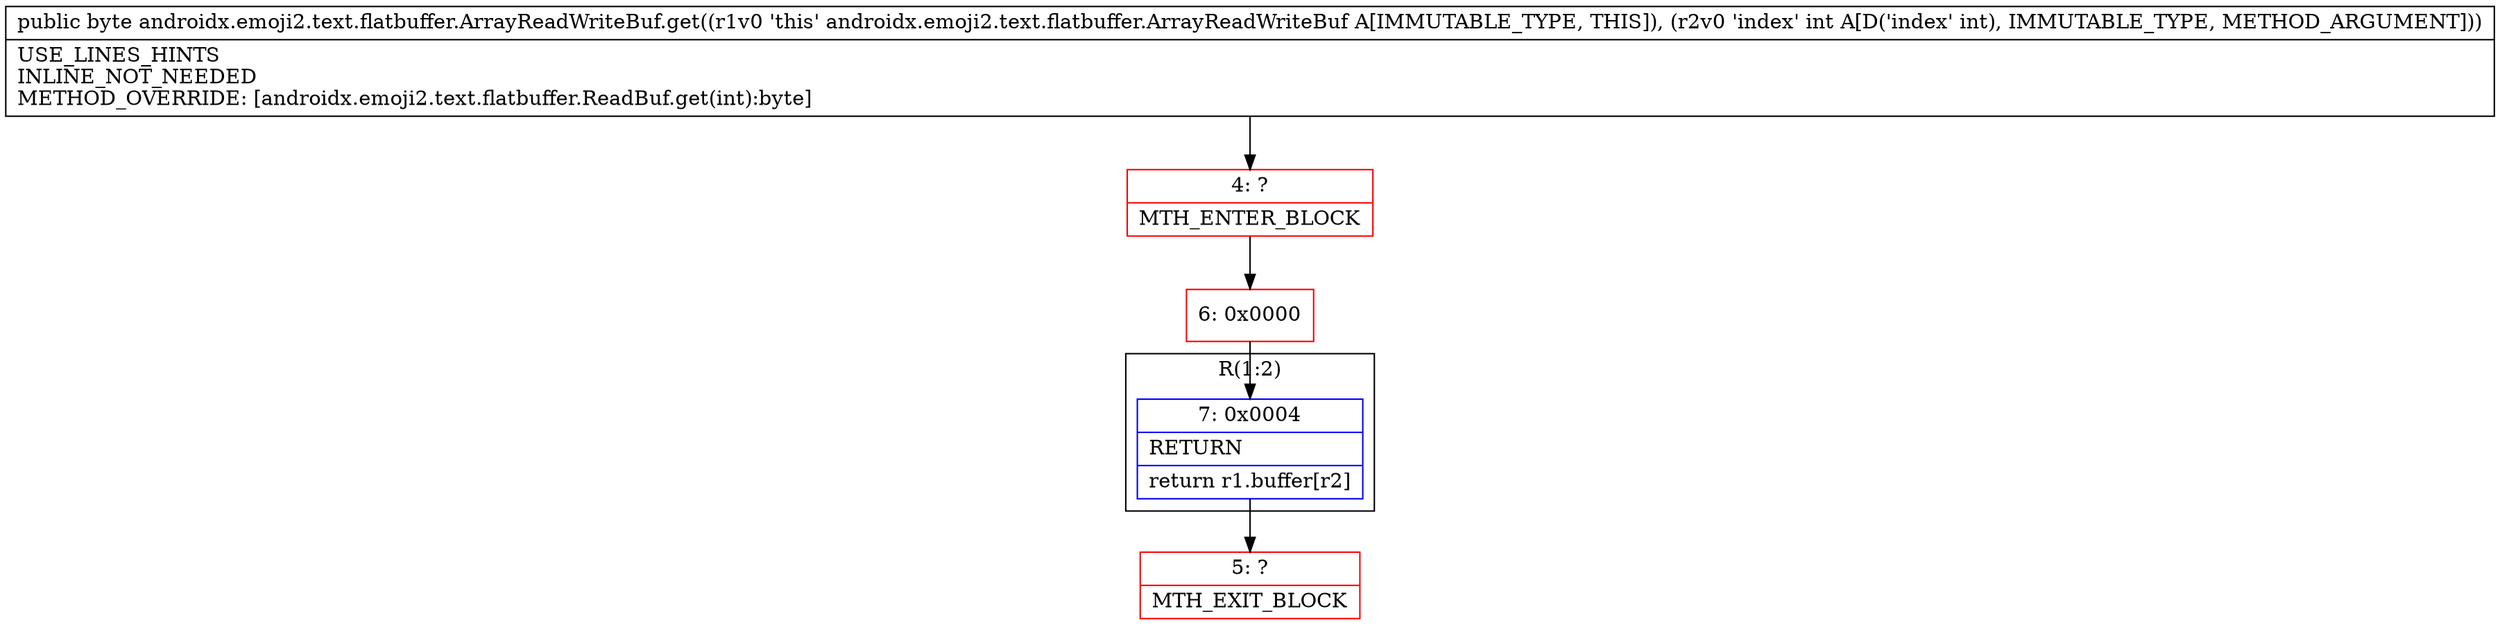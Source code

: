 digraph "CFG forandroidx.emoji2.text.flatbuffer.ArrayReadWriteBuf.get(I)B" {
subgraph cluster_Region_953696804 {
label = "R(1:2)";
node [shape=record,color=blue];
Node_7 [shape=record,label="{7\:\ 0x0004|RETURN\l|return r1.buffer[r2]\l}"];
}
Node_4 [shape=record,color=red,label="{4\:\ ?|MTH_ENTER_BLOCK\l}"];
Node_6 [shape=record,color=red,label="{6\:\ 0x0000}"];
Node_5 [shape=record,color=red,label="{5\:\ ?|MTH_EXIT_BLOCK\l}"];
MethodNode[shape=record,label="{public byte androidx.emoji2.text.flatbuffer.ArrayReadWriteBuf.get((r1v0 'this' androidx.emoji2.text.flatbuffer.ArrayReadWriteBuf A[IMMUTABLE_TYPE, THIS]), (r2v0 'index' int A[D('index' int), IMMUTABLE_TYPE, METHOD_ARGUMENT]))  | USE_LINES_HINTS\lINLINE_NOT_NEEDED\lMETHOD_OVERRIDE: [androidx.emoji2.text.flatbuffer.ReadBuf.get(int):byte]\l}"];
MethodNode -> Node_4;Node_7 -> Node_5;
Node_4 -> Node_6;
Node_6 -> Node_7;
}

